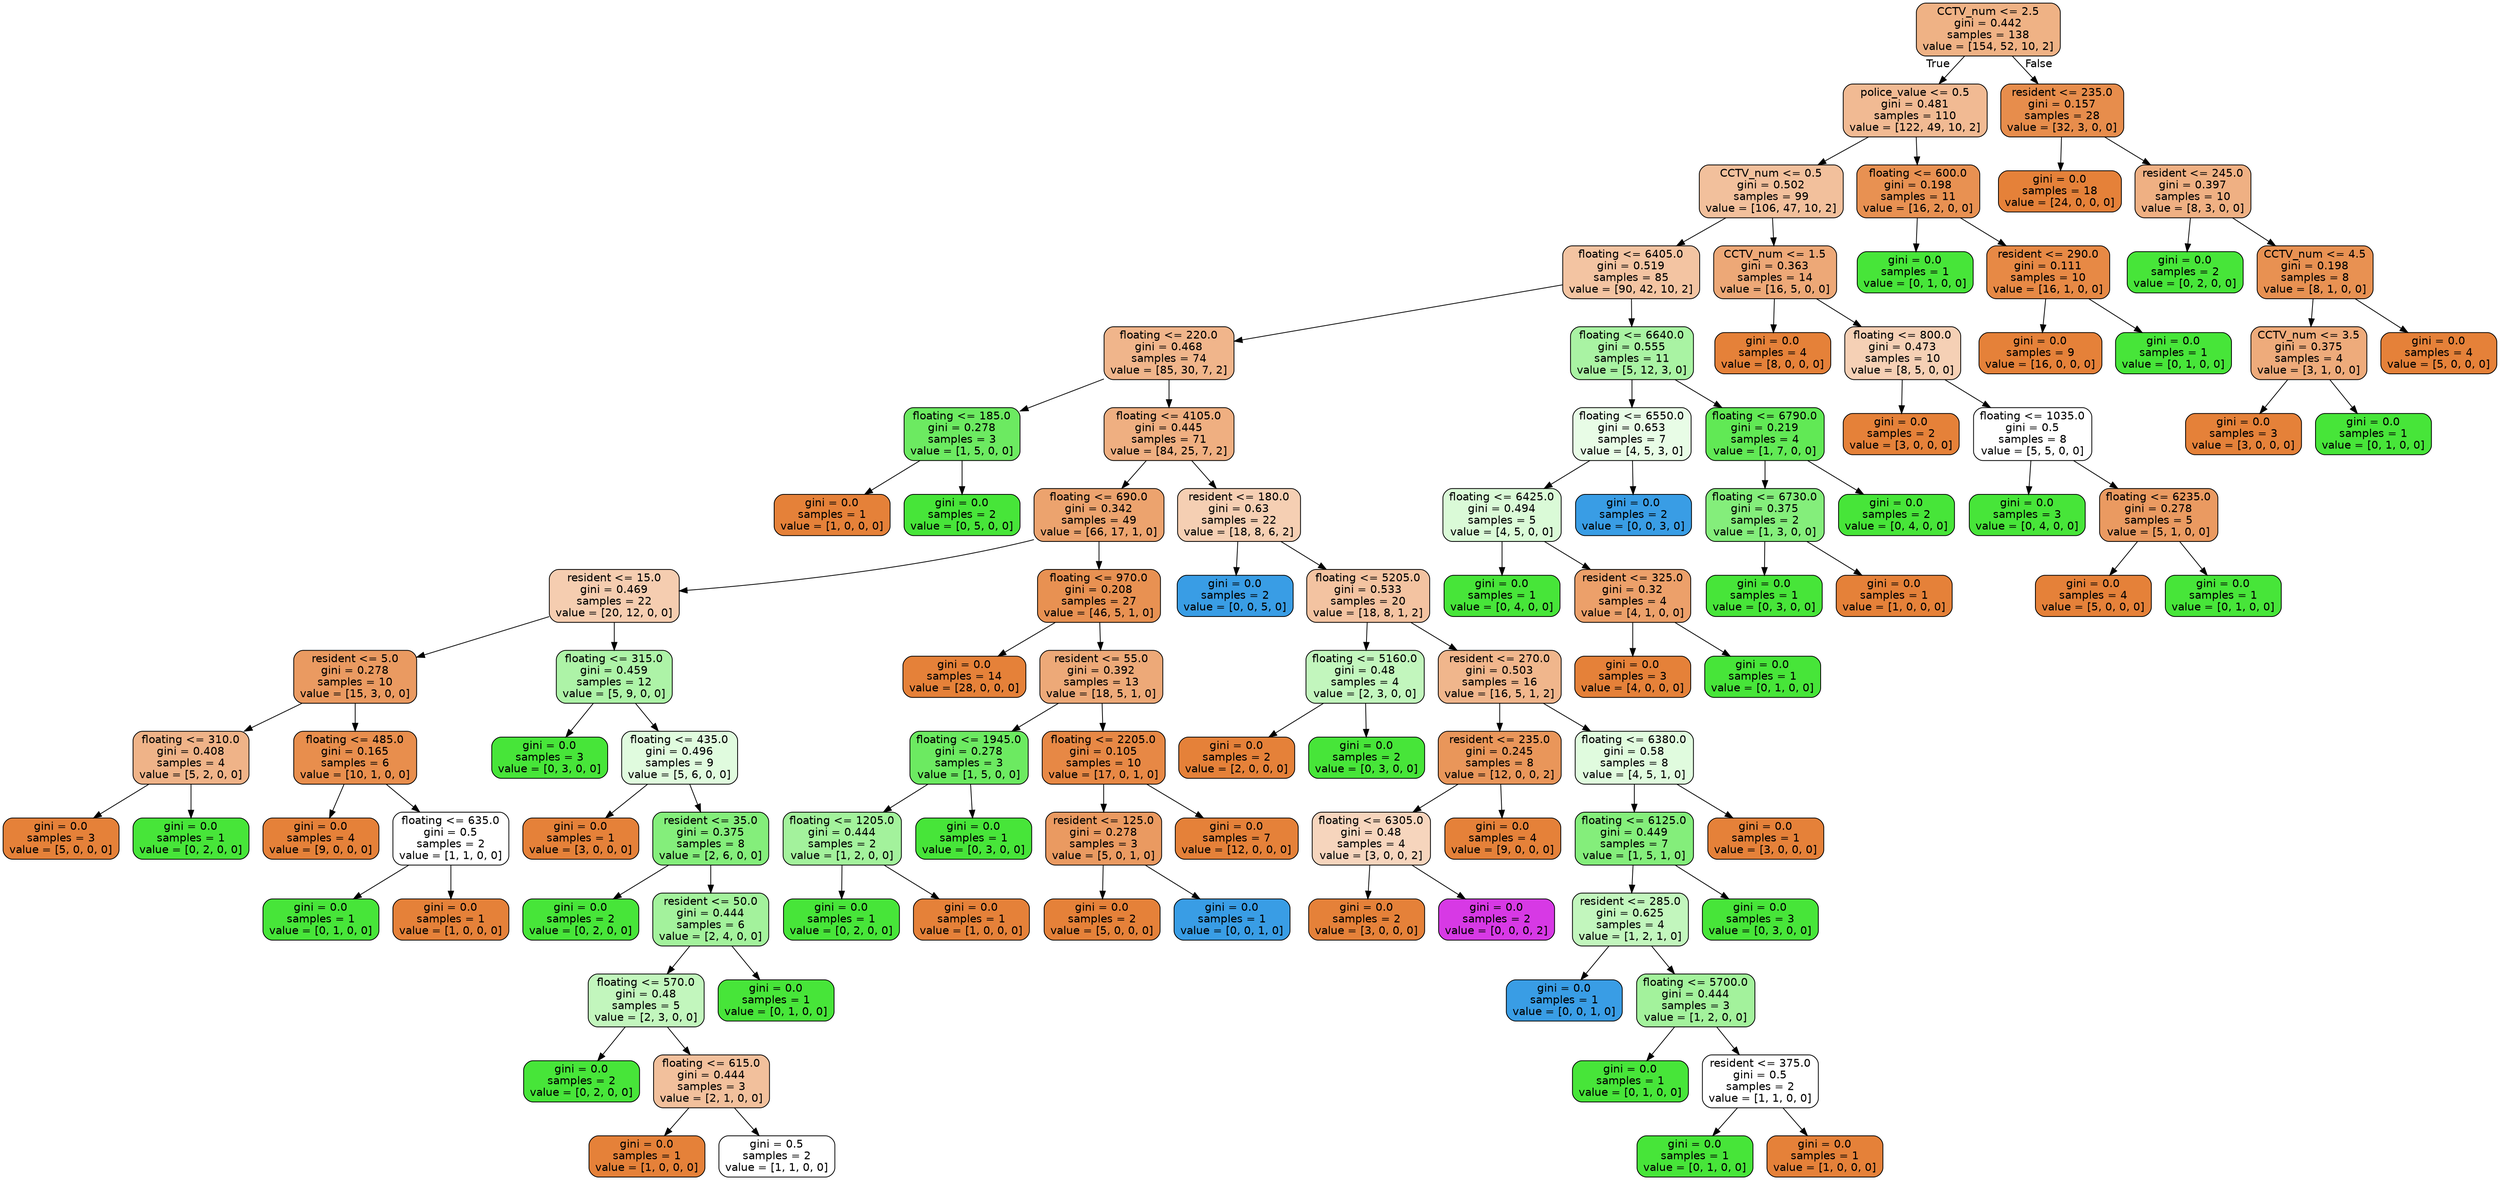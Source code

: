 digraph Tree {
node [shape=box, style="filled, rounded", color="black", fontname=helvetica] ;
edge [fontname=helvetica] ;
0 [label="CCTV_num <= 2.5\ngini = 0.442\nsamples = 138\nvalue = [154, 52, 10, 2]", fillcolor="#efb285"] ;
1 [label="police_value <= 0.5\ngini = 0.481\nsamples = 110\nvalue = [122, 49, 10, 2]", fillcolor="#f1ba93"] ;
0 -> 1 [labeldistance=2.5, labelangle=45, headlabel="True"] ;
2 [label="CCTV_num <= 0.5\ngini = 0.502\nsamples = 99\nvalue = [106, 47, 10, 2]", fillcolor="#f2c09c"] ;
1 -> 2 ;
3 [label="floating <= 6405.0\ngini = 0.519\nsamples = 85\nvalue = [90, 42, 10, 2]", fillcolor="#f3c4a2"] ;
2 -> 3 ;
4 [label="floating <= 220.0\ngini = 0.468\nsamples = 74\nvalue = [85, 30, 7, 2]", fillcolor="#f0b58b"] ;
3 -> 4 ;
5 [label="floating <= 185.0\ngini = 0.278\nsamples = 3\nvalue = [1, 5, 0, 0]", fillcolor="#6cea61"] ;
4 -> 5 ;
6 [label="gini = 0.0\nsamples = 1\nvalue = [1, 0, 0, 0]", fillcolor="#e58139"] ;
5 -> 6 ;
7 [label="gini = 0.0\nsamples = 2\nvalue = [0, 5, 0, 0]", fillcolor="#47e539"] ;
5 -> 7 ;
8 [label="floating <= 4105.0\ngini = 0.445\nsamples = 71\nvalue = [84, 25, 7, 2]", fillcolor="#efaf81"] ;
4 -> 8 ;
9 [label="floating <= 690.0\ngini = 0.342\nsamples = 49\nvalue = [66, 17, 1, 0]", fillcolor="#eca36e"] ;
8 -> 9 ;
10 [label="resident <= 15.0\ngini = 0.469\nsamples = 22\nvalue = [20, 12, 0, 0]", fillcolor="#f5cdb0"] ;
9 -> 10 ;
11 [label="resident <= 5.0\ngini = 0.278\nsamples = 10\nvalue = [15, 3, 0, 0]", fillcolor="#ea9a61"] ;
10 -> 11 ;
12 [label="floating <= 310.0\ngini = 0.408\nsamples = 4\nvalue = [5, 2, 0, 0]", fillcolor="#efb388"] ;
11 -> 12 ;
13 [label="gini = 0.0\nsamples = 3\nvalue = [5, 0, 0, 0]", fillcolor="#e58139"] ;
12 -> 13 ;
14 [label="gini = 0.0\nsamples = 1\nvalue = [0, 2, 0, 0]", fillcolor="#47e539"] ;
12 -> 14 ;
15 [label="floating <= 485.0\ngini = 0.165\nsamples = 6\nvalue = [10, 1, 0, 0]", fillcolor="#e88e4d"] ;
11 -> 15 ;
16 [label="gini = 0.0\nsamples = 4\nvalue = [9, 0, 0, 0]", fillcolor="#e58139"] ;
15 -> 16 ;
17 [label="floating <= 635.0\ngini = 0.5\nsamples = 2\nvalue = [1, 1, 0, 0]", fillcolor="#ffffff"] ;
15 -> 17 ;
18 [label="gini = 0.0\nsamples = 1\nvalue = [0, 1, 0, 0]", fillcolor="#47e539"] ;
17 -> 18 ;
19 [label="gini = 0.0\nsamples = 1\nvalue = [1, 0, 0, 0]", fillcolor="#e58139"] ;
17 -> 19 ;
20 [label="floating <= 315.0\ngini = 0.459\nsamples = 12\nvalue = [5, 9, 0, 0]", fillcolor="#adf3a7"] ;
10 -> 20 ;
21 [label="gini = 0.0\nsamples = 3\nvalue = [0, 3, 0, 0]", fillcolor="#47e539"] ;
20 -> 21 ;
22 [label="floating <= 435.0\ngini = 0.496\nsamples = 9\nvalue = [5, 6, 0, 0]", fillcolor="#e0fbde"] ;
20 -> 22 ;
23 [label="gini = 0.0\nsamples = 1\nvalue = [3, 0, 0, 0]", fillcolor="#e58139"] ;
22 -> 23 ;
24 [label="resident <= 35.0\ngini = 0.375\nsamples = 8\nvalue = [2, 6, 0, 0]", fillcolor="#84ee7b"] ;
22 -> 24 ;
25 [label="gini = 0.0\nsamples = 2\nvalue = [0, 2, 0, 0]", fillcolor="#47e539"] ;
24 -> 25 ;
26 [label="resident <= 50.0\ngini = 0.444\nsamples = 6\nvalue = [2, 4, 0, 0]", fillcolor="#a3f29c"] ;
24 -> 26 ;
27 [label="floating <= 570.0\ngini = 0.48\nsamples = 5\nvalue = [2, 3, 0, 0]", fillcolor="#c2f6bd"] ;
26 -> 27 ;
28 [label="gini = 0.0\nsamples = 2\nvalue = [0, 2, 0, 0]", fillcolor="#47e539"] ;
27 -> 28 ;
29 [label="floating <= 615.0\ngini = 0.444\nsamples = 3\nvalue = [2, 1, 0, 0]", fillcolor="#f2c09c"] ;
27 -> 29 ;
30 [label="gini = 0.0\nsamples = 1\nvalue = [1, 0, 0, 0]", fillcolor="#e58139"] ;
29 -> 30 ;
31 [label="gini = 0.5\nsamples = 2\nvalue = [1, 1, 0, 0]", fillcolor="#ffffff"] ;
29 -> 31 ;
32 [label="gini = 0.0\nsamples = 1\nvalue = [0, 1, 0, 0]", fillcolor="#47e539"] ;
26 -> 32 ;
33 [label="floating <= 970.0\ngini = 0.208\nsamples = 27\nvalue = [46, 5, 1, 0]", fillcolor="#e89152"] ;
9 -> 33 ;
34 [label="gini = 0.0\nsamples = 14\nvalue = [28, 0, 0, 0]", fillcolor="#e58139"] ;
33 -> 34 ;
35 [label="resident <= 55.0\ngini = 0.392\nsamples = 13\nvalue = [18, 5, 1, 0]", fillcolor="#eda978"] ;
33 -> 35 ;
36 [label="floating <= 1945.0\ngini = 0.278\nsamples = 3\nvalue = [1, 5, 0, 0]", fillcolor="#6cea61"] ;
35 -> 36 ;
37 [label="floating <= 1205.0\ngini = 0.444\nsamples = 2\nvalue = [1, 2, 0, 0]", fillcolor="#a3f29c"] ;
36 -> 37 ;
38 [label="gini = 0.0\nsamples = 1\nvalue = [0, 2, 0, 0]", fillcolor="#47e539"] ;
37 -> 38 ;
39 [label="gini = 0.0\nsamples = 1\nvalue = [1, 0, 0, 0]", fillcolor="#e58139"] ;
37 -> 39 ;
40 [label="gini = 0.0\nsamples = 1\nvalue = [0, 3, 0, 0]", fillcolor="#47e539"] ;
36 -> 40 ;
41 [label="floating <= 2205.0\ngini = 0.105\nsamples = 10\nvalue = [17, 0, 1, 0]", fillcolor="#e78845"] ;
35 -> 41 ;
42 [label="resident <= 125.0\ngini = 0.278\nsamples = 3\nvalue = [5, 0, 1, 0]", fillcolor="#ea9a61"] ;
41 -> 42 ;
43 [label="gini = 0.0\nsamples = 2\nvalue = [5, 0, 0, 0]", fillcolor="#e58139"] ;
42 -> 43 ;
44 [label="gini = 0.0\nsamples = 1\nvalue = [0, 0, 1, 0]", fillcolor="#399de5"] ;
42 -> 44 ;
45 [label="gini = 0.0\nsamples = 7\nvalue = [12, 0, 0, 0]", fillcolor="#e58139"] ;
41 -> 45 ;
46 [label="resident <= 180.0\ngini = 0.63\nsamples = 22\nvalue = [18, 8, 6, 2]", fillcolor="#f5cfb3"] ;
8 -> 46 ;
47 [label="gini = 0.0\nsamples = 2\nvalue = [0, 0, 5, 0]", fillcolor="#399de5"] ;
46 -> 47 ;
48 [label="floating <= 5205.0\ngini = 0.533\nsamples = 20\nvalue = [18, 8, 1, 2]", fillcolor="#f3c3a1"] ;
46 -> 48 ;
49 [label="floating <= 5160.0\ngini = 0.48\nsamples = 4\nvalue = [2, 3, 0, 0]", fillcolor="#c2f6bd"] ;
48 -> 49 ;
50 [label="gini = 0.0\nsamples = 2\nvalue = [2, 0, 0, 0]", fillcolor="#e58139"] ;
49 -> 50 ;
51 [label="gini = 0.0\nsamples = 2\nvalue = [0, 3, 0, 0]", fillcolor="#47e539"] ;
49 -> 51 ;
52 [label="resident <= 270.0\ngini = 0.503\nsamples = 16\nvalue = [16, 5, 1, 2]", fillcolor="#f0b68c"] ;
48 -> 52 ;
53 [label="resident <= 235.0\ngini = 0.245\nsamples = 8\nvalue = [12, 0, 0, 2]", fillcolor="#e9965a"] ;
52 -> 53 ;
54 [label="floating <= 6305.0\ngini = 0.48\nsamples = 4\nvalue = [3, 0, 0, 2]", fillcolor="#f6d5bd"] ;
53 -> 54 ;
55 [label="gini = 0.0\nsamples = 2\nvalue = [3, 0, 0, 0]", fillcolor="#e58139"] ;
54 -> 55 ;
56 [label="gini = 0.0\nsamples = 2\nvalue = [0, 0, 0, 2]", fillcolor="#d739e5"] ;
54 -> 56 ;
57 [label="gini = 0.0\nsamples = 4\nvalue = [9, 0, 0, 0]", fillcolor="#e58139"] ;
53 -> 57 ;
58 [label="floating <= 6380.0\ngini = 0.58\nsamples = 8\nvalue = [4, 5, 1, 0]", fillcolor="#e0fbde"] ;
52 -> 58 ;
59 [label="floating <= 6125.0\ngini = 0.449\nsamples = 7\nvalue = [1, 5, 1, 0]", fillcolor="#84ee7b"] ;
58 -> 59 ;
60 [label="resident <= 285.0\ngini = 0.625\nsamples = 4\nvalue = [1, 2, 1, 0]", fillcolor="#c2f6bd"] ;
59 -> 60 ;
61 [label="gini = 0.0\nsamples = 1\nvalue = [0, 0, 1, 0]", fillcolor="#399de5"] ;
60 -> 61 ;
62 [label="floating <= 5700.0\ngini = 0.444\nsamples = 3\nvalue = [1, 2, 0, 0]", fillcolor="#a3f29c"] ;
60 -> 62 ;
63 [label="gini = 0.0\nsamples = 1\nvalue = [0, 1, 0, 0]", fillcolor="#47e539"] ;
62 -> 63 ;
64 [label="resident <= 375.0\ngini = 0.5\nsamples = 2\nvalue = [1, 1, 0, 0]", fillcolor="#ffffff"] ;
62 -> 64 ;
65 [label="gini = 0.0\nsamples = 1\nvalue = [0, 1, 0, 0]", fillcolor="#47e539"] ;
64 -> 65 ;
66 [label="gini = 0.0\nsamples = 1\nvalue = [1, 0, 0, 0]", fillcolor="#e58139"] ;
64 -> 66 ;
67 [label="gini = 0.0\nsamples = 3\nvalue = [0, 3, 0, 0]", fillcolor="#47e539"] ;
59 -> 67 ;
68 [label="gini = 0.0\nsamples = 1\nvalue = [3, 0, 0, 0]", fillcolor="#e58139"] ;
58 -> 68 ;
69 [label="floating <= 6640.0\ngini = 0.555\nsamples = 11\nvalue = [5, 12, 3, 0]", fillcolor="#a9f3a3"] ;
3 -> 69 ;
70 [label="floating <= 6550.0\ngini = 0.653\nsamples = 7\nvalue = [4, 5, 3, 0]", fillcolor="#e8fce6"] ;
69 -> 70 ;
71 [label="floating <= 6425.0\ngini = 0.494\nsamples = 5\nvalue = [4, 5, 0, 0]", fillcolor="#dafad7"] ;
70 -> 71 ;
72 [label="gini = 0.0\nsamples = 1\nvalue = [0, 4, 0, 0]", fillcolor="#47e539"] ;
71 -> 72 ;
73 [label="resident <= 325.0\ngini = 0.32\nsamples = 4\nvalue = [4, 1, 0, 0]", fillcolor="#eca06a"] ;
71 -> 73 ;
74 [label="gini = 0.0\nsamples = 3\nvalue = [4, 0, 0, 0]", fillcolor="#e58139"] ;
73 -> 74 ;
75 [label="gini = 0.0\nsamples = 1\nvalue = [0, 1, 0, 0]", fillcolor="#47e539"] ;
73 -> 75 ;
76 [label="gini = 0.0\nsamples = 2\nvalue = [0, 0, 3, 0]", fillcolor="#399de5"] ;
70 -> 76 ;
77 [label="floating <= 6790.0\ngini = 0.219\nsamples = 4\nvalue = [1, 7, 0, 0]", fillcolor="#61e955"] ;
69 -> 77 ;
78 [label="floating <= 6730.0\ngini = 0.375\nsamples = 2\nvalue = [1, 3, 0, 0]", fillcolor="#84ee7b"] ;
77 -> 78 ;
79 [label="gini = 0.0\nsamples = 1\nvalue = [0, 3, 0, 0]", fillcolor="#47e539"] ;
78 -> 79 ;
80 [label="gini = 0.0\nsamples = 1\nvalue = [1, 0, 0, 0]", fillcolor="#e58139"] ;
78 -> 80 ;
81 [label="gini = 0.0\nsamples = 2\nvalue = [0, 4, 0, 0]", fillcolor="#47e539"] ;
77 -> 81 ;
82 [label="CCTV_num <= 1.5\ngini = 0.363\nsamples = 14\nvalue = [16, 5, 0, 0]", fillcolor="#eda877"] ;
2 -> 82 ;
83 [label="gini = 0.0\nsamples = 4\nvalue = [8, 0, 0, 0]", fillcolor="#e58139"] ;
82 -> 83 ;
84 [label="floating <= 800.0\ngini = 0.473\nsamples = 10\nvalue = [8, 5, 0, 0]", fillcolor="#f5d0b5"] ;
82 -> 84 ;
85 [label="gini = 0.0\nsamples = 2\nvalue = [3, 0, 0, 0]", fillcolor="#e58139"] ;
84 -> 85 ;
86 [label="floating <= 1035.0\ngini = 0.5\nsamples = 8\nvalue = [5, 5, 0, 0]", fillcolor="#ffffff"] ;
84 -> 86 ;
87 [label="gini = 0.0\nsamples = 3\nvalue = [0, 4, 0, 0]", fillcolor="#47e539"] ;
86 -> 87 ;
88 [label="floating <= 6235.0\ngini = 0.278\nsamples = 5\nvalue = [5, 1, 0, 0]", fillcolor="#ea9a61"] ;
86 -> 88 ;
89 [label="gini = 0.0\nsamples = 4\nvalue = [5, 0, 0, 0]", fillcolor="#e58139"] ;
88 -> 89 ;
90 [label="gini = 0.0\nsamples = 1\nvalue = [0, 1, 0, 0]", fillcolor="#47e539"] ;
88 -> 90 ;
91 [label="floating <= 600.0\ngini = 0.198\nsamples = 11\nvalue = [16, 2, 0, 0]", fillcolor="#e89152"] ;
1 -> 91 ;
92 [label="gini = 0.0\nsamples = 1\nvalue = [0, 1, 0, 0]", fillcolor="#47e539"] ;
91 -> 92 ;
93 [label="resident <= 290.0\ngini = 0.111\nsamples = 10\nvalue = [16, 1, 0, 0]", fillcolor="#e78945"] ;
91 -> 93 ;
94 [label="gini = 0.0\nsamples = 9\nvalue = [16, 0, 0, 0]", fillcolor="#e58139"] ;
93 -> 94 ;
95 [label="gini = 0.0\nsamples = 1\nvalue = [0, 1, 0, 0]", fillcolor="#47e539"] ;
93 -> 95 ;
96 [label="resident <= 235.0\ngini = 0.157\nsamples = 28\nvalue = [32, 3, 0, 0]", fillcolor="#e78d4c"] ;
0 -> 96 [labeldistance=2.5, labelangle=-45, headlabel="False"] ;
97 [label="gini = 0.0\nsamples = 18\nvalue = [24, 0, 0, 0]", fillcolor="#e58139"] ;
96 -> 97 ;
98 [label="resident <= 245.0\ngini = 0.397\nsamples = 10\nvalue = [8, 3, 0, 0]", fillcolor="#efb083"] ;
96 -> 98 ;
99 [label="gini = 0.0\nsamples = 2\nvalue = [0, 2, 0, 0]", fillcolor="#47e539"] ;
98 -> 99 ;
100 [label="CCTV_num <= 4.5\ngini = 0.198\nsamples = 8\nvalue = [8, 1, 0, 0]", fillcolor="#e89152"] ;
98 -> 100 ;
101 [label="CCTV_num <= 3.5\ngini = 0.375\nsamples = 4\nvalue = [3, 1, 0, 0]", fillcolor="#eeab7b"] ;
100 -> 101 ;
102 [label="gini = 0.0\nsamples = 3\nvalue = [3, 0, 0, 0]", fillcolor="#e58139"] ;
101 -> 102 ;
103 [label="gini = 0.0\nsamples = 1\nvalue = [0, 1, 0, 0]", fillcolor="#47e539"] ;
101 -> 103 ;
104 [label="gini = 0.0\nsamples = 4\nvalue = [5, 0, 0, 0]", fillcolor="#e58139"] ;
100 -> 104 ;
}